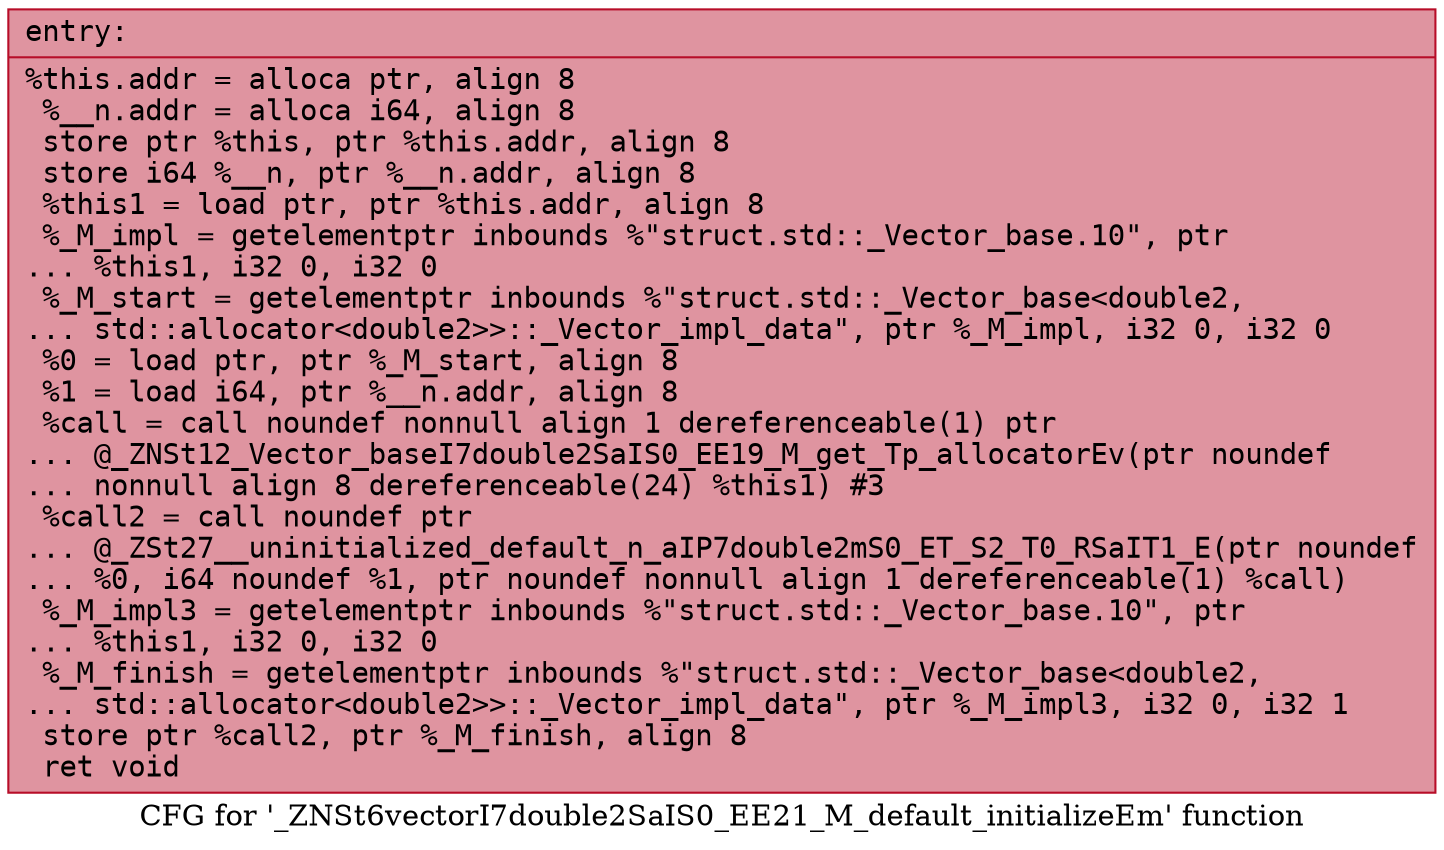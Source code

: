digraph "CFG for '_ZNSt6vectorI7double2SaIS0_EE21_M_default_initializeEm' function" {
	label="CFG for '_ZNSt6vectorI7double2SaIS0_EE21_M_default_initializeEm' function";

	Node0x55b8244a5c50 [shape=record,color="#b70d28ff", style=filled, fillcolor="#b70d2870" fontname="Courier",label="{entry:\l|  %this.addr = alloca ptr, align 8\l  %__n.addr = alloca i64, align 8\l  store ptr %this, ptr %this.addr, align 8\l  store i64 %__n, ptr %__n.addr, align 8\l  %this1 = load ptr, ptr %this.addr, align 8\l  %_M_impl = getelementptr inbounds %\"struct.std::_Vector_base.10\", ptr\l... %this1, i32 0, i32 0\l  %_M_start = getelementptr inbounds %\"struct.std::_Vector_base\<double2,\l... std::allocator\<double2\>\>::_Vector_impl_data\", ptr %_M_impl, i32 0, i32 0\l  %0 = load ptr, ptr %_M_start, align 8\l  %1 = load i64, ptr %__n.addr, align 8\l  %call = call noundef nonnull align 1 dereferenceable(1) ptr\l... @_ZNSt12_Vector_baseI7double2SaIS0_EE19_M_get_Tp_allocatorEv(ptr noundef\l... nonnull align 8 dereferenceable(24) %this1) #3\l  %call2 = call noundef ptr\l... @_ZSt27__uninitialized_default_n_aIP7double2mS0_ET_S2_T0_RSaIT1_E(ptr noundef\l... %0, i64 noundef %1, ptr noundef nonnull align 1 dereferenceable(1) %call)\l  %_M_impl3 = getelementptr inbounds %\"struct.std::_Vector_base.10\", ptr\l... %this1, i32 0, i32 0\l  %_M_finish = getelementptr inbounds %\"struct.std::_Vector_base\<double2,\l... std::allocator\<double2\>\>::_Vector_impl_data\", ptr %_M_impl3, i32 0, i32 1\l  store ptr %call2, ptr %_M_finish, align 8\l  ret void\l}"];
}
